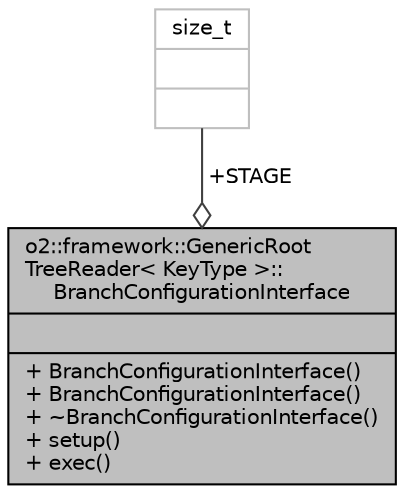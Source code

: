 digraph "o2::framework::GenericRootTreeReader&lt; KeyType &gt;::BranchConfigurationInterface"
{
 // INTERACTIVE_SVG=YES
  bgcolor="transparent";
  edge [fontname="Helvetica",fontsize="10",labelfontname="Helvetica",labelfontsize="10"];
  node [fontname="Helvetica",fontsize="10",shape=record];
  Node1 [label="{o2::framework::GenericRoot\lTreeReader\< KeyType \>::\lBranchConfigurationInterface\n||+ BranchConfigurationInterface()\l+ BranchConfigurationInterface()\l+ ~BranchConfigurationInterface()\l+ setup()\l+ exec()\l}",height=0.2,width=0.4,color="black", fillcolor="grey75", style="filled", fontcolor="black"];
  Node2 -> Node1 [color="grey25",fontsize="10",style="solid",label=" +STAGE" ,arrowhead="odiamond",fontname="Helvetica"];
  Node2 [label="{size_t\n||}",height=0.2,width=0.4,color="grey75"];
}
